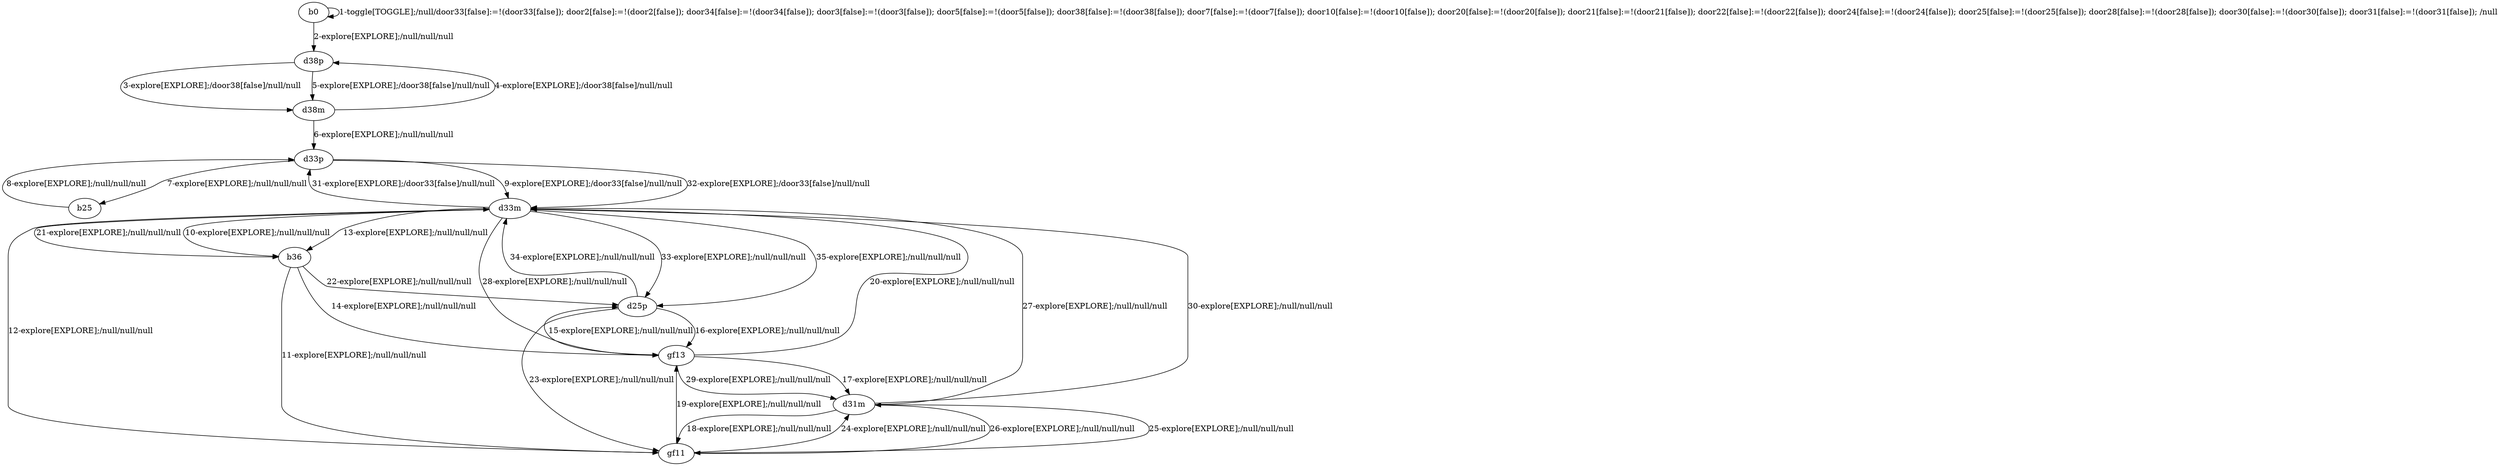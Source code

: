 # Total number of goals covered by this test: 1
# gf11 --> d33m

digraph g {
"b0" -> "b0" [label = "1-toggle[TOGGLE];/null/door33[false]:=!(door33[false]); door2[false]:=!(door2[false]); door34[false]:=!(door34[false]); door3[false]:=!(door3[false]); door5[false]:=!(door5[false]); door38[false]:=!(door38[false]); door7[false]:=!(door7[false]); door10[false]:=!(door10[false]); door20[false]:=!(door20[false]); door21[false]:=!(door21[false]); door22[false]:=!(door22[false]); door24[false]:=!(door24[false]); door25[false]:=!(door25[false]); door28[false]:=!(door28[false]); door30[false]:=!(door30[false]); door31[false]:=!(door31[false]); /null"];
"b0" -> "d38p" [label = "2-explore[EXPLORE];/null/null/null"];
"d38p" -> "d38m" [label = "3-explore[EXPLORE];/door38[false]/null/null"];
"d38m" -> "d38p" [label = "4-explore[EXPLORE];/door38[false]/null/null"];
"d38p" -> "d38m" [label = "5-explore[EXPLORE];/door38[false]/null/null"];
"d38m" -> "d33p" [label = "6-explore[EXPLORE];/null/null/null"];
"d33p" -> "b25" [label = "7-explore[EXPLORE];/null/null/null"];
"b25" -> "d33p" [label = "8-explore[EXPLORE];/null/null/null"];
"d33p" -> "d33m" [label = "9-explore[EXPLORE];/door33[false]/null/null"];
"d33m" -> "b36" [label = "10-explore[EXPLORE];/null/null/null"];
"b36" -> "gf11" [label = "11-explore[EXPLORE];/null/null/null"];
"gf11" -> "d33m" [label = "12-explore[EXPLORE];/null/null/null"];
"d33m" -> "b36" [label = "13-explore[EXPLORE];/null/null/null"];
"b36" -> "gf13" [label = "14-explore[EXPLORE];/null/null/null"];
"gf13" -> "d25p" [label = "15-explore[EXPLORE];/null/null/null"];
"d25p" -> "gf13" [label = "16-explore[EXPLORE];/null/null/null"];
"gf13" -> "d31m" [label = "17-explore[EXPLORE];/null/null/null"];
"d31m" -> "gf11" [label = "18-explore[EXPLORE];/null/null/null"];
"gf11" -> "gf13" [label = "19-explore[EXPLORE];/null/null/null"];
"gf13" -> "d33m" [label = "20-explore[EXPLORE];/null/null/null"];
"d33m" -> "b36" [label = "21-explore[EXPLORE];/null/null/null"];
"b36" -> "d25p" [label = "22-explore[EXPLORE];/null/null/null"];
"d25p" -> "gf11" [label = "23-explore[EXPLORE];/null/null/null"];
"gf11" -> "d31m" [label = "24-explore[EXPLORE];/null/null/null"];
"d31m" -> "gf11" [label = "25-explore[EXPLORE];/null/null/null"];
"gf11" -> "d31m" [label = "26-explore[EXPLORE];/null/null/null"];
"d31m" -> "d33m" [label = "27-explore[EXPLORE];/null/null/null"];
"d33m" -> "gf13" [label = "28-explore[EXPLORE];/null/null/null"];
"gf13" -> "d31m" [label = "29-explore[EXPLORE];/null/null/null"];
"d31m" -> "d33m" [label = "30-explore[EXPLORE];/null/null/null"];
"d33m" -> "d33p" [label = "31-explore[EXPLORE];/door33[false]/null/null"];
"d33p" -> "d33m" [label = "32-explore[EXPLORE];/door33[false]/null/null"];
"d33m" -> "d25p" [label = "33-explore[EXPLORE];/null/null/null"];
"d25p" -> "d33m" [label = "34-explore[EXPLORE];/null/null/null"];
"d33m" -> "d25p" [label = "35-explore[EXPLORE];/null/null/null"];
}